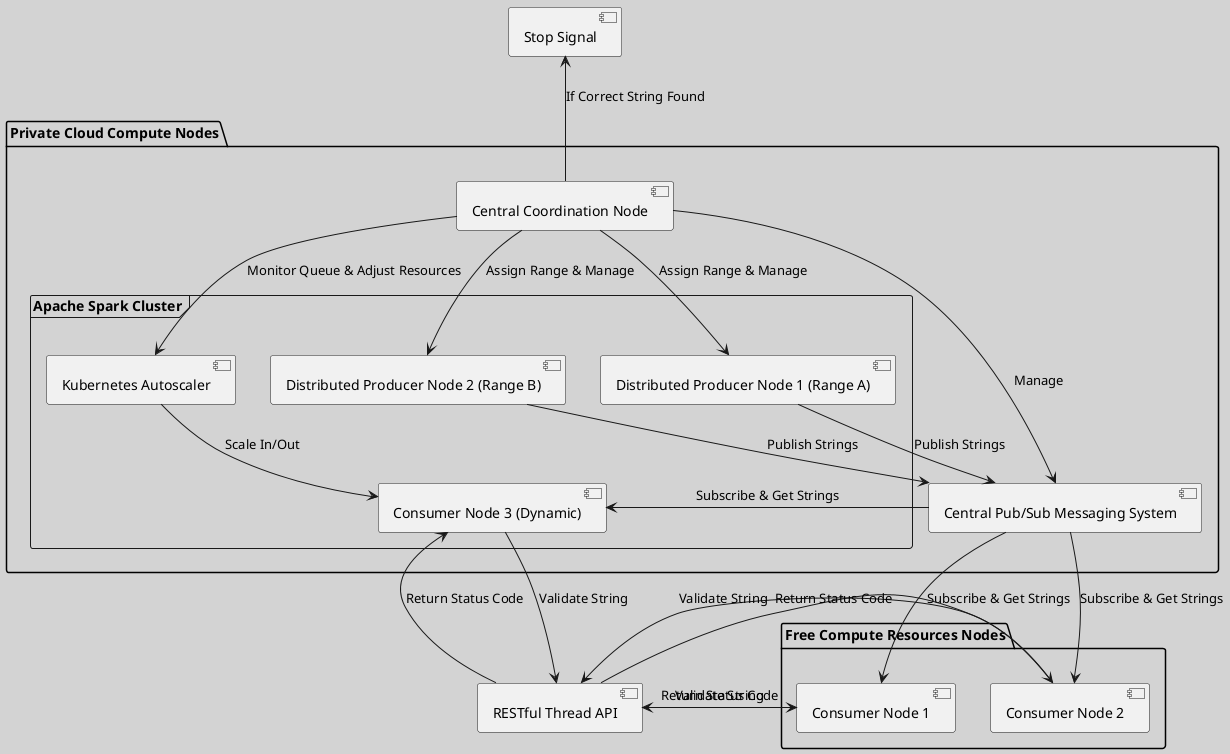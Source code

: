 @startuml
skinparam backgroundColor #D3D3D3

package "Private Cloud Compute Nodes" {
    [Central Coordination Node] as Coordinator
    frame "Apache Spark Cluster" {
        [Distributed Producer Node 1 (Range A)] as DistProducer1
        [Distributed Producer Node 2 (Range B)] as DistProducer2
        [Kubernetes Autoscaler] as Autoscaler
        [Consumer Node 3 (Dynamic)] as DynamicConsumer3
    }
    [Central Pub/Sub Messaging System] as PubSub
}

package "Free Compute Resources Nodes" {
    [Consumer Node 1] as FreeConsumer1
    [Consumer Node 2] as FreeConsumer2
}
    
[RESTful Thread API] as API

Coordinator --> Autoscaler : Monitor Queue & Adjust Resources
Coordinator --> DistProducer1 : Assign Range & Manage
Coordinator --> DistProducer2 : Assign Range & Manage
Autoscaler --> DynamicConsumer3 : Scale In/Out
Coordinator --> PubSub : Manage
    
DistProducer1 --> PubSub : Publish Strings
DistProducer2 --> PubSub : Publish Strings

PubSub --> FreeConsumer1 : Subscribe & Get Strings
PubSub --> FreeConsumer2 : Subscribe & Get Strings
PubSub --> DynamicConsumer3 : Subscribe & Get Strings

FreeConsumer1 --> API : Validate String
FreeConsumer2 --> API : Validate String
DynamicConsumer3 --> API : Validate String

API --> FreeConsumer1 : Return Status Code
API --> FreeConsumer2 : Return Status Code
API --> DynamicConsumer3 : Return Status Code

Coordinator -up-> [Stop Signal] : If Correct String Found

@enduml
